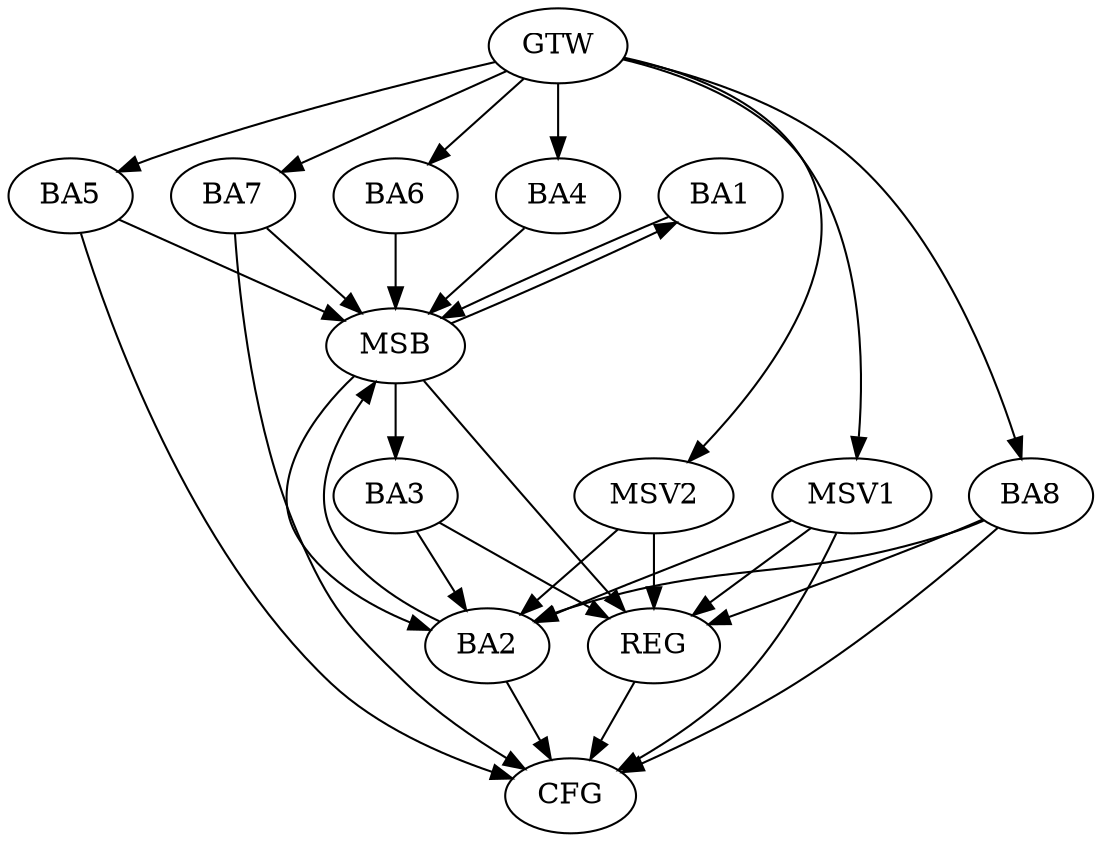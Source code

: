 strict digraph G {
  BA1 [ label="BA1" ];
  BA2 [ label="BA2" ];
  BA3 [ label="BA3" ];
  BA4 [ label="BA4" ];
  BA5 [ label="BA5" ];
  BA6 [ label="BA6" ];
  BA7 [ label="BA7" ];
  BA8 [ label="BA8" ];
  GTW [ label="GTW" ];
  REG [ label="REG" ];
  MSB [ label="MSB" ];
  CFG [ label="CFG" ];
  MSV1 [ label="MSV1" ];
  MSV2 [ label="MSV2" ];
  BA3 -> BA2;
  BA8 -> BA2;
  GTW -> BA4;
  GTW -> BA5;
  GTW -> BA6;
  GTW -> BA7;
  GTW -> BA8;
  BA3 -> REG;
  BA8 -> REG;
  BA1 -> MSB;
  MSB -> BA2;
  MSB -> REG;
  BA2 -> MSB;
  MSB -> BA1;
  BA4 -> MSB;
  MSB -> BA3;
  BA5 -> MSB;
  BA6 -> MSB;
  BA7 -> MSB;
  BA8 -> CFG;
  BA7 -> CFG;
  BA5 -> CFG;
  BA2 -> CFG;
  REG -> CFG;
  MSV1 -> BA2;
  GTW -> MSV1;
  MSV1 -> REG;
  MSV1 -> CFG;
  MSV2 -> BA2;
  GTW -> MSV2;
  MSV2 -> REG;
}
